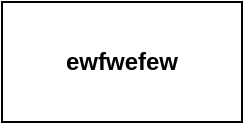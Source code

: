 <mxfile version="10.9.5" type="device"><diagram id="YXjA0N3hpUMsDvgN3fCF" name="Page-1"><mxGraphModel dx="1038" dy="611" grid="1" gridSize="10" guides="1" tooltips="1" connect="1" arrows="1" fold="1" page="1" pageScale="1" pageWidth="827" pageHeight="1169" math="0" shadow="0"><root><mxCell id="0"/><mxCell id="1" parent="0"/><mxCell id="mmIjttG8Bqh--Q20I2lh-1" value="&lt;b&gt;ewfwefew&lt;/b&gt;" style="rounded=0;whiteSpace=wrap;html=1;" parent="1" vertex="1"><mxGeometry x="170" y="190" width="120" height="60" as="geometry"/></mxCell></root></mxGraphModel></diagram></mxfile>